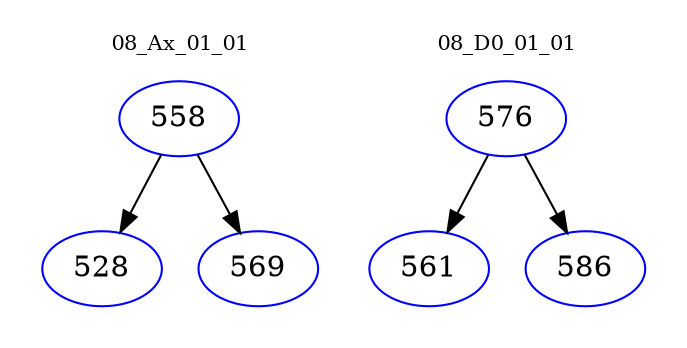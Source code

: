 digraph{
subgraph cluster_0 {
color = white
label = "08_Ax_01_01";
fontsize=10;
T0_558 [label="558", color="blue"]
T0_558 -> T0_528 [color="black"]
T0_528 [label="528", color="blue"]
T0_558 -> T0_569 [color="black"]
T0_569 [label="569", color="blue"]
}
subgraph cluster_1 {
color = white
label = "08_D0_01_01";
fontsize=10;
T1_576 [label="576", color="blue"]
T1_576 -> T1_561 [color="black"]
T1_561 [label="561", color="blue"]
T1_576 -> T1_586 [color="black"]
T1_586 [label="586", color="blue"]
}
}
